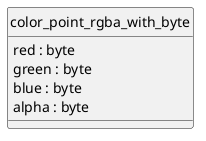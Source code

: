 @startuml uml
skinparam monochrome true
skinparam linetype ortho
hide circle

' a.k.a. color using RGBA-32
entity color_point_rgba_with_byte {
  red : byte
  green : byte
  blue : byte
  alpha : byte
}

@enduml
